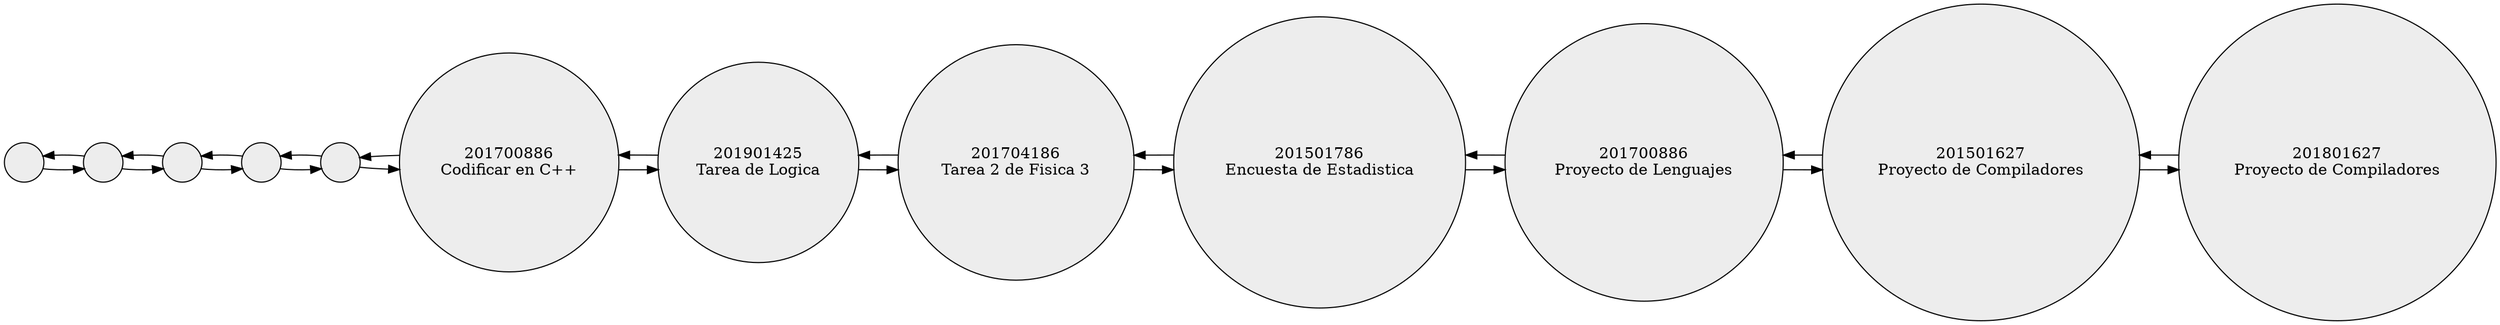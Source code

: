 digraph List {
rankdir=LR;
node [shape = circle, color=black , style=filled, fillcolor=gray93];
Node1[label="
"];
Node2[label="
"];
Node3[label="
"];
Node4[label="
"];
Node5[label="
"];
Node6[label="201700886
Codificar en C++"];
Node7[label="201901425
Tarea de Logica"];
Node8[label="201704186
Tarea 2 de Fisica 3"];
Node9[label="201501786
Encuesta de Estadistica"];
Node10[label="201700886
Proyecto de Lenguajes"];
Node11[label="201501627
Proyecto de Compiladores"];
Node12[label="201801627
Proyecto de Compiladores"];
Node1->Node2;
Node2->Node1;
Node2->Node3;
Node3->Node2;
Node3->Node4;
Node4->Node3;
Node4->Node5;
Node5->Node4;
Node5->Node6;
Node6->Node5;
Node6->Node7;
Node7->Node6;
Node7->Node8;
Node8->Node7;
Node8->Node9;
Node9->Node8;
Node9->Node10;
Node10->Node9;
Node10->Node11;
Node11->Node10;
Node11->Node12;
Node12->Node11;

}
